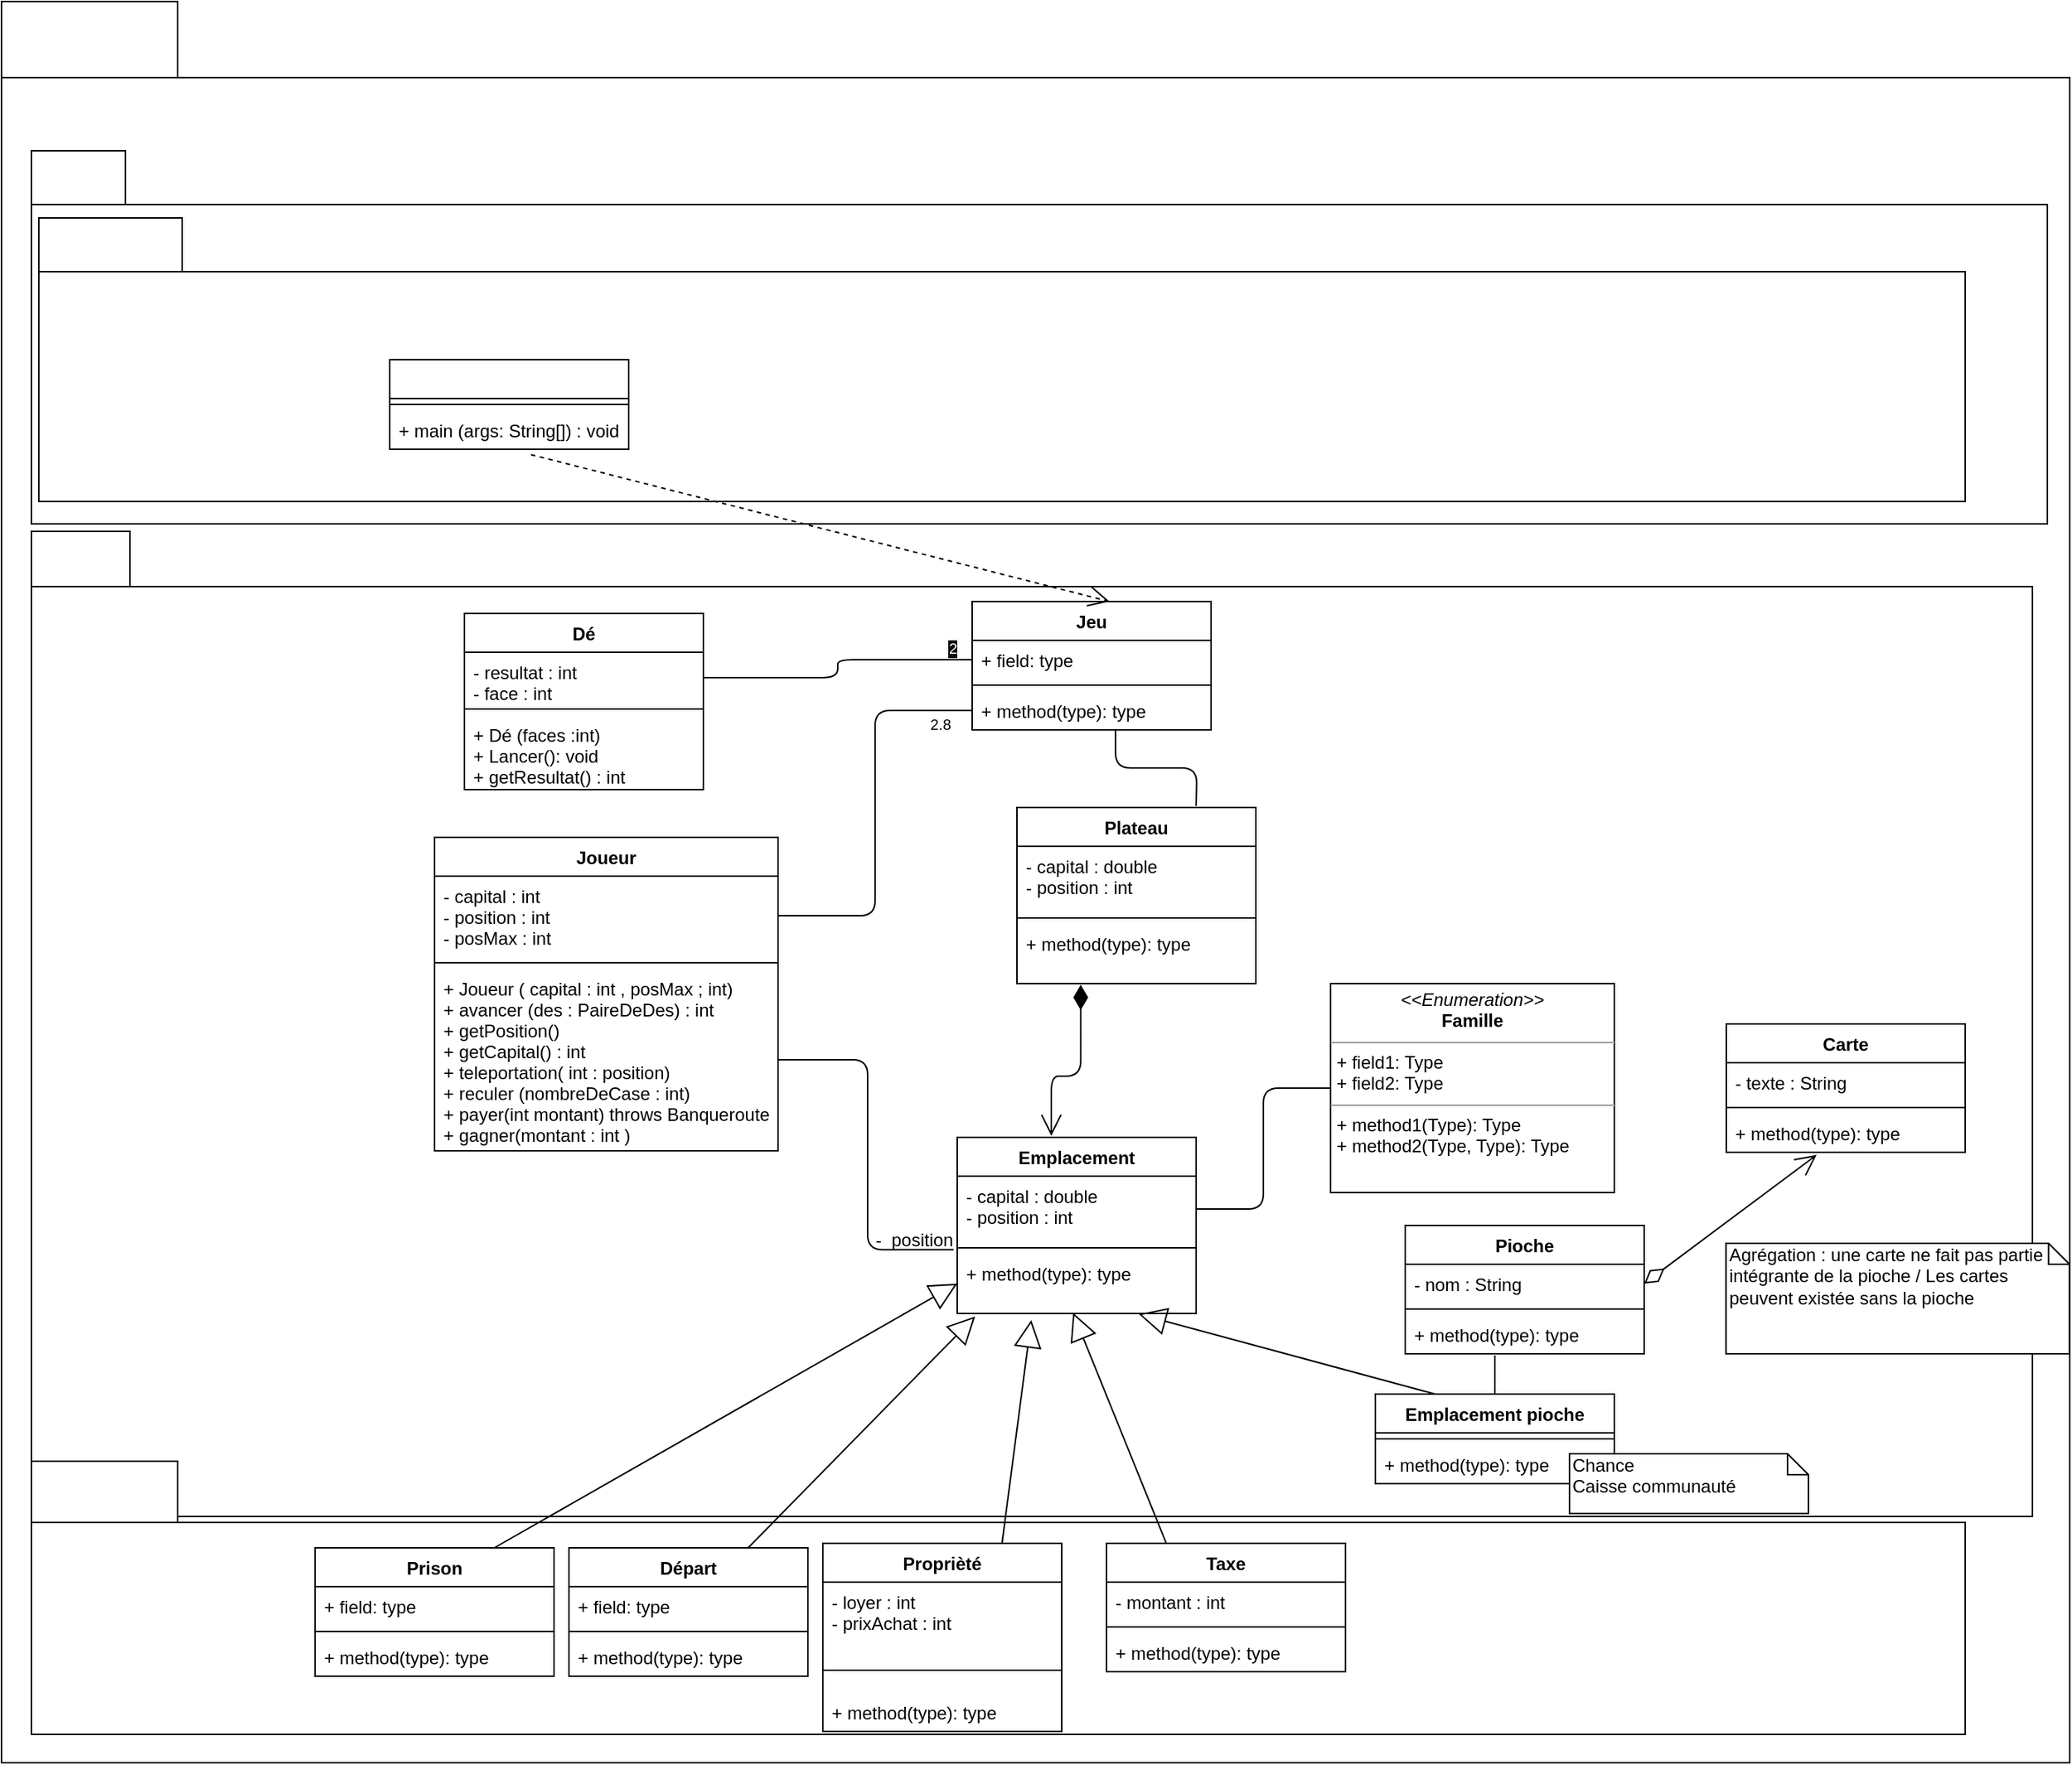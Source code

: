 <mxfile version="12.1.3" type="device" pages="1"><diagram id="yJIuYvoiSbzTvfBseqFA" name="Page-1"><mxGraphModel dx="1680" dy="1641" grid="1" gridSize="10" guides="1" tooltips="1" connect="1" arrows="1" fold="1" page="1" pageScale="1" pageWidth="827" pageHeight="1169" math="0" shadow="0"><root><mxCell id="0"/><mxCell id="1" parent="0"/><mxCell id="2_SB7IGa448R701Oob9r-57" value="&lt;font style=&quot;font-size: 20px&quot;&gt;Monopoly&lt;/font&gt;" style="shape=folder;fontStyle=1;spacingTop=10;tabWidth=108;tabHeight=51;tabPosition=left;html=1;labelBackgroundColor=none;fontColor=#FFFFFF;align=left;verticalAlign=top;horizontal=1;labelPosition=center;verticalLabelPosition=middle;" vertex="1" parent="1"><mxGeometry x="-310" y="-530" width="1385" height="1180" as="geometry"/></mxCell><mxCell id="2_SB7IGa448R701Oob9r-61" value="editions" style="shape=folder;fontStyle=1;spacingTop=10;tabWidth=63;tabHeight=36;tabPosition=left;html=1;labelBackgroundColor=none;fontColor=#FFFFFF;align=left;verticalAlign=top;" vertex="1" parent="1"><mxGeometry x="-290" y="-430" width="1350" height="250" as="geometry"/></mxCell><mxCell id="2_SB7IGa448R701Oob9r-62" value="legacy.console" style="shape=folder;fontStyle=1;spacingTop=10;tabWidth=96;tabHeight=36;tabPosition=left;html=1;labelBackgroundColor=none;fontColor=#FFFFFF;align=left;verticalAlign=top;" vertex="1" parent="1"><mxGeometry x="-285" y="-385" width="1290" height="190" as="geometry"/></mxCell><mxCell id="2_SB7IGa448R701Oob9r-60" value="core" style="shape=folder;fontStyle=1;spacingTop=10;tabWidth=61;tabHeight=37;tabPosition=left;html=1;labelBackgroundColor=none;fontColor=#FFFFFF;align=left;verticalAlign=top;" vertex="1" parent="1"><mxGeometry x="-290" y="-175" width="1340" height="660" as="geometry"/></mxCell><mxCell id="2_SB7IGa448R701Oob9r-59" value="editions.legacy" style="shape=folder;fontStyle=1;spacingTop=10;tabWidth=98;tabHeight=41;tabPosition=left;html=1;labelBackgroundColor=none;fontColor=#FFFFFF;align=left;verticalAlign=top;" vertex="1" parent="1"><mxGeometry x="-290" y="448" width="1295" height="183" as="geometry"/></mxCell><mxCell id="EnXiqCEj2sUJ20gjyvB5-1" value="Joueur" style="swimlane;fontStyle=1;align=center;verticalAlign=top;childLayout=stackLayout;horizontal=1;startSize=26;horizontalStack=0;resizeParent=1;resizeParentMax=0;resizeLast=0;collapsible=1;marginBottom=0;" parent="1" vertex="1"><mxGeometry x="-20" y="30" width="230" height="210" as="geometry"/></mxCell><mxCell id="EnXiqCEj2sUJ20gjyvB5-2" value="- capital : int&#10;- position : int&#10;- posMax : int " style="text;strokeColor=none;fillColor=none;align=left;verticalAlign=top;spacingLeft=4;spacingRight=4;overflow=hidden;rotatable=0;points=[[0,0.5],[1,0.5]];portConstraint=eastwest;" parent="EnXiqCEj2sUJ20gjyvB5-1" vertex="1"><mxGeometry y="26" width="230" height="54" as="geometry"/></mxCell><mxCell id="EnXiqCEj2sUJ20gjyvB5-3" value="" style="line;strokeWidth=1;fillColor=none;align=left;verticalAlign=middle;spacingTop=-1;spacingLeft=3;spacingRight=3;rotatable=0;labelPosition=right;points=[];portConstraint=eastwest;" parent="EnXiqCEj2sUJ20gjyvB5-1" vertex="1"><mxGeometry y="80" width="230" height="8" as="geometry"/></mxCell><mxCell id="EnXiqCEj2sUJ20gjyvB5-4" value="+ Joueur ( capital : int , posMax ; int)&#10;+ avancer (des : PaireDeDes) : int&#10;+ getPosition()&#10;+ getCapital() : int&#10;+ teleportation( int : position)&#10;+ reculer (nombreDeCase : int)&#10;+ payer(int montant) throws BanquerouteException&#10;+ gagner(montant : int )" style="text;strokeColor=none;fillColor=none;align=left;verticalAlign=top;spacingLeft=4;spacingRight=4;overflow=hidden;rotatable=0;points=[[0,0.5],[1,0.5]];portConstraint=eastwest;" parent="EnXiqCEj2sUJ20gjyvB5-1" vertex="1"><mxGeometry y="88" width="230" height="122" as="geometry"/></mxCell><mxCell id="EnXiqCEj2sUJ20gjyvB5-5" value="Plateau" style="swimlane;fontStyle=1;align=center;verticalAlign=top;childLayout=stackLayout;horizontal=1;startSize=26;horizontalStack=0;resizeParent=1;resizeParentMax=0;resizeLast=0;collapsible=1;marginBottom=0;" parent="1" vertex="1"><mxGeometry x="370" y="10" width="160" height="118" as="geometry"/></mxCell><mxCell id="EnXiqCEj2sUJ20gjyvB5-6" value="- capital : double&#10;- position : int " style="text;strokeColor=none;fillColor=none;align=left;verticalAlign=top;spacingLeft=4;spacingRight=4;overflow=hidden;rotatable=0;points=[[0,0.5],[1,0.5]];portConstraint=eastwest;" parent="EnXiqCEj2sUJ20gjyvB5-5" vertex="1"><mxGeometry y="26" width="160" height="44" as="geometry"/></mxCell><mxCell id="EnXiqCEj2sUJ20gjyvB5-7" value="" style="line;strokeWidth=1;fillColor=none;align=left;verticalAlign=middle;spacingTop=-1;spacingLeft=3;spacingRight=3;rotatable=0;labelPosition=right;points=[];portConstraint=eastwest;" parent="EnXiqCEj2sUJ20gjyvB5-5" vertex="1"><mxGeometry y="70" width="160" height="8" as="geometry"/></mxCell><mxCell id="EnXiqCEj2sUJ20gjyvB5-8" value="+ method(type): type" style="text;strokeColor=none;fillColor=none;align=left;verticalAlign=top;spacingLeft=4;spacingRight=4;overflow=hidden;rotatable=0;points=[[0,0.5],[1,0.5]];portConstraint=eastwest;" parent="EnXiqCEj2sUJ20gjyvB5-5" vertex="1"><mxGeometry y="78" width="160" height="40" as="geometry"/></mxCell><mxCell id="EnXiqCEj2sUJ20gjyvB5-9" value="Emplacement" style="swimlane;fontStyle=1;align=center;verticalAlign=top;childLayout=stackLayout;horizontal=1;startSize=26;horizontalStack=0;resizeParent=1;resizeParentMax=0;resizeLast=0;collapsible=1;marginBottom=0;" parent="1" vertex="1"><mxGeometry x="330" y="231" width="160" height="118" as="geometry"/></mxCell><mxCell id="EnXiqCEj2sUJ20gjyvB5-10" value="- capital : double&#10;- position : int " style="text;strokeColor=none;fillColor=none;align=left;verticalAlign=top;spacingLeft=4;spacingRight=4;overflow=hidden;rotatable=0;points=[[0,0.5],[1,0.5]];portConstraint=eastwest;" parent="EnXiqCEj2sUJ20gjyvB5-9" vertex="1"><mxGeometry y="26" width="160" height="44" as="geometry"/></mxCell><mxCell id="EnXiqCEj2sUJ20gjyvB5-11" value="" style="line;strokeWidth=1;fillColor=none;align=left;verticalAlign=middle;spacingTop=-1;spacingLeft=3;spacingRight=3;rotatable=0;labelPosition=right;points=[];portConstraint=eastwest;" parent="EnXiqCEj2sUJ20gjyvB5-9" vertex="1"><mxGeometry y="70" width="160" height="8" as="geometry"/></mxCell><mxCell id="EnXiqCEj2sUJ20gjyvB5-12" value="+ method(type): type" style="text;strokeColor=none;fillColor=none;align=left;verticalAlign=top;spacingLeft=4;spacingRight=4;overflow=hidden;rotatable=0;points=[[0,0.5],[1,0.5]];portConstraint=eastwest;" parent="EnXiqCEj2sUJ20gjyvB5-9" vertex="1"><mxGeometry y="78" width="160" height="40" as="geometry"/></mxCell><mxCell id="EnXiqCEj2sUJ20gjyvB5-17" value="" style="endArrow=open;html=1;endSize=12;startArrow=diamondThin;startSize=14;startFill=1;edgeStyle=orthogonalEdgeStyle;align=left;verticalAlign=bottom;exitX=0.267;exitY=1.02;exitDx=0;exitDy=0;exitPerimeter=0;" parent="1" source="EnXiqCEj2sUJ20gjyvB5-8" edge="1"><mxGeometry x="0.074" y="45" relative="1" as="geometry"><mxPoint x="400" y="180" as="sourcePoint"/><mxPoint x="393" y="230" as="targetPoint"/><Array as="points"><mxPoint x="413" y="190"/><mxPoint x="393" y="190"/></Array><mxPoint x="-5" y="-20" as="offset"/></mxGeometry></mxCell><mxCell id="EnXiqCEj2sUJ20gjyvB5-19" value="&amp;nbsp;-&amp;nbsp;&amp;nbsp;position" style="text;html=1;resizable=0;points=[];autosize=1;align=left;verticalAlign=top;spacingTop=-4;" parent="1" vertex="1"><mxGeometry x="270" y="290" width="70" height="20" as="geometry"/></mxCell><mxCell id="EnXiqCEj2sUJ20gjyvB5-22" value="" style="endArrow=none;html=1;edgeStyle=orthogonalEdgeStyle;entryX=-0.015;entryY=-0.07;entryDx=0;entryDy=0;entryPerimeter=0;exitX=1;exitY=0.5;exitDx=0;exitDy=0;" parent="1" source="EnXiqCEj2sUJ20gjyvB5-4" target="EnXiqCEj2sUJ20gjyvB5-12" edge="1"><mxGeometry relative="1" as="geometry"><mxPoint x="40" y="420" as="sourcePoint"/><mxPoint x="200" y="420" as="targetPoint"/></mxGeometry></mxCell><mxCell id="EnXiqCEj2sUJ20gjyvB5-26" value="&lt;p style=&quot;margin: 0px ; margin-top: 4px ; text-align: center&quot;&gt;&lt;i&gt;&amp;lt;&amp;lt;Enumeration&amp;gt;&amp;gt;&lt;/i&gt;&lt;br&gt;&lt;b&gt;Famille&lt;/b&gt;&lt;/p&gt;&lt;hr size=&quot;1&quot;&gt;&lt;p style=&quot;margin: 0px ; margin-left: 4px&quot;&gt;+ field1: Type&lt;br&gt;+ field2: Type&lt;/p&gt;&lt;hr size=&quot;1&quot;&gt;&lt;p style=&quot;margin: 0px ; margin-left: 4px&quot;&gt;+ method1(Type): Type&lt;br&gt;+ method2(Type, Type): Type&lt;/p&gt;" style="verticalAlign=top;align=left;overflow=fill;fontSize=12;fontFamily=Helvetica;html=1;" parent="1" vertex="1"><mxGeometry x="580" y="128" width="190" height="140" as="geometry"/></mxCell><mxCell id="EnXiqCEj2sUJ20gjyvB5-27" value="" style="endArrow=none;html=1;edgeStyle=orthogonalEdgeStyle;entryX=0;entryY=0.5;entryDx=0;entryDy=0;exitX=1;exitY=0.5;exitDx=0;exitDy=0;" parent="1" source="EnXiqCEj2sUJ20gjyvB5-10" target="EnXiqCEj2sUJ20gjyvB5-26" edge="1"><mxGeometry relative="1" as="geometry"><mxPoint x="20" y="420" as="sourcePoint"/><mxPoint x="180" y="420" as="targetPoint"/></mxGeometry></mxCell><mxCell id="EnXiqCEj2sUJ20gjyvB5-30" value="Prison" style="swimlane;fontStyle=1;align=center;verticalAlign=top;childLayout=stackLayout;horizontal=1;startSize=26;horizontalStack=0;resizeParent=1;resizeParentMax=0;resizeLast=0;collapsible=1;marginBottom=0;" parent="1" vertex="1"><mxGeometry x="-100" y="506" width="160" height="86" as="geometry"/></mxCell><mxCell id="EnXiqCEj2sUJ20gjyvB5-31" value="+ field: type" style="text;strokeColor=none;fillColor=none;align=left;verticalAlign=top;spacingLeft=4;spacingRight=4;overflow=hidden;rotatable=0;points=[[0,0.5],[1,0.5]];portConstraint=eastwest;" parent="EnXiqCEj2sUJ20gjyvB5-30" vertex="1"><mxGeometry y="26" width="160" height="26" as="geometry"/></mxCell><mxCell id="EnXiqCEj2sUJ20gjyvB5-32" value="" style="line;strokeWidth=1;fillColor=none;align=left;verticalAlign=middle;spacingTop=-1;spacingLeft=3;spacingRight=3;rotatable=0;labelPosition=right;points=[];portConstraint=eastwest;" parent="EnXiqCEj2sUJ20gjyvB5-30" vertex="1"><mxGeometry y="52" width="160" height="8" as="geometry"/></mxCell><mxCell id="EnXiqCEj2sUJ20gjyvB5-33" value="+ method(type): type" style="text;strokeColor=none;fillColor=none;align=left;verticalAlign=top;spacingLeft=4;spacingRight=4;overflow=hidden;rotatable=0;points=[[0,0.5],[1,0.5]];portConstraint=eastwest;" parent="EnXiqCEj2sUJ20gjyvB5-30" vertex="1"><mxGeometry y="60" width="160" height="26" as="geometry"/></mxCell><mxCell id="EnXiqCEj2sUJ20gjyvB5-34" value="Départ" style="swimlane;fontStyle=1;align=center;verticalAlign=top;childLayout=stackLayout;horizontal=1;startSize=26;horizontalStack=0;resizeParent=1;resizeParentMax=0;resizeLast=0;collapsible=1;marginBottom=0;" parent="1" vertex="1"><mxGeometry x="70" y="506" width="160" height="86" as="geometry"/></mxCell><mxCell id="EnXiqCEj2sUJ20gjyvB5-35" value="+ field: type" style="text;strokeColor=none;fillColor=none;align=left;verticalAlign=top;spacingLeft=4;spacingRight=4;overflow=hidden;rotatable=0;points=[[0,0.5],[1,0.5]];portConstraint=eastwest;" parent="EnXiqCEj2sUJ20gjyvB5-34" vertex="1"><mxGeometry y="26" width="160" height="26" as="geometry"/></mxCell><mxCell id="EnXiqCEj2sUJ20gjyvB5-36" value="" style="line;strokeWidth=1;fillColor=none;align=left;verticalAlign=middle;spacingTop=-1;spacingLeft=3;spacingRight=3;rotatable=0;labelPosition=right;points=[];portConstraint=eastwest;" parent="EnXiqCEj2sUJ20gjyvB5-34" vertex="1"><mxGeometry y="52" width="160" height="8" as="geometry"/></mxCell><mxCell id="EnXiqCEj2sUJ20gjyvB5-37" value="+ method(type): type" style="text;strokeColor=none;fillColor=none;align=left;verticalAlign=top;spacingLeft=4;spacingRight=4;overflow=hidden;rotatable=0;points=[[0,0.5],[1,0.5]];portConstraint=eastwest;" parent="EnXiqCEj2sUJ20gjyvB5-34" vertex="1"><mxGeometry y="60" width="160" height="26" as="geometry"/></mxCell><mxCell id="EnXiqCEj2sUJ20gjyvB5-38" value="Taxe" style="swimlane;fontStyle=1;align=center;verticalAlign=top;childLayout=stackLayout;horizontal=1;startSize=26;horizontalStack=0;resizeParent=1;resizeParentMax=0;resizeLast=0;collapsible=1;marginBottom=0;" parent="1" vertex="1"><mxGeometry x="430" y="503" width="160" height="86" as="geometry"><mxRectangle x="90" y="500" width="80" height="26" as="alternateBounds"/></mxGeometry></mxCell><mxCell id="EnXiqCEj2sUJ20gjyvB5-39" value="- montant : int" style="text;strokeColor=none;fillColor=none;align=left;verticalAlign=top;spacingLeft=4;spacingRight=4;overflow=hidden;rotatable=0;points=[[0,0.5],[1,0.5]];portConstraint=eastwest;" parent="EnXiqCEj2sUJ20gjyvB5-38" vertex="1"><mxGeometry y="26" width="160" height="26" as="geometry"/></mxCell><mxCell id="EnXiqCEj2sUJ20gjyvB5-40" value="" style="line;strokeWidth=1;fillColor=none;align=left;verticalAlign=middle;spacingTop=-1;spacingLeft=3;spacingRight=3;rotatable=0;labelPosition=right;points=[];portConstraint=eastwest;" parent="EnXiqCEj2sUJ20gjyvB5-38" vertex="1"><mxGeometry y="52" width="160" height="8" as="geometry"/></mxCell><mxCell id="EnXiqCEj2sUJ20gjyvB5-41" value="+ method(type): type" style="text;strokeColor=none;fillColor=none;align=left;verticalAlign=top;spacingLeft=4;spacingRight=4;overflow=hidden;rotatable=0;points=[[0,0.5],[1,0.5]];portConstraint=eastwest;" parent="EnXiqCEj2sUJ20gjyvB5-38" vertex="1"><mxGeometry y="60" width="160" height="26" as="geometry"/></mxCell><mxCell id="2_SB7IGa448R701Oob9r-1" value="Pioche" style="swimlane;fontStyle=1;align=center;verticalAlign=top;childLayout=stackLayout;horizontal=1;startSize=26;horizontalStack=0;resizeParent=1;resizeParentMax=0;resizeLast=0;collapsible=1;marginBottom=0;" vertex="1" parent="1"><mxGeometry x="630" y="290" width="160" height="86" as="geometry"><mxRectangle x="90" y="500" width="80" height="26" as="alternateBounds"/></mxGeometry></mxCell><mxCell id="2_SB7IGa448R701Oob9r-2" value="- nom : String" style="text;strokeColor=none;fillColor=none;align=left;verticalAlign=top;spacingLeft=4;spacingRight=4;overflow=hidden;rotatable=0;points=[[0,0.5],[1,0.5]];portConstraint=eastwest;" vertex="1" parent="2_SB7IGa448R701Oob9r-1"><mxGeometry y="26" width="160" height="26" as="geometry"/></mxCell><mxCell id="2_SB7IGa448R701Oob9r-3" value="" style="line;strokeWidth=1;fillColor=none;align=left;verticalAlign=middle;spacingTop=-1;spacingLeft=3;spacingRight=3;rotatable=0;labelPosition=right;points=[];portConstraint=eastwest;" vertex="1" parent="2_SB7IGa448R701Oob9r-1"><mxGeometry y="52" width="160" height="8" as="geometry"/></mxCell><mxCell id="2_SB7IGa448R701Oob9r-4" value="+ method(type): type" style="text;strokeColor=none;fillColor=none;align=left;verticalAlign=top;spacingLeft=4;spacingRight=4;overflow=hidden;rotatable=0;points=[[0,0.5],[1,0.5]];portConstraint=eastwest;" vertex="1" parent="2_SB7IGa448R701Oob9r-1"><mxGeometry y="60" width="160" height="26" as="geometry"/></mxCell><mxCell id="2_SB7IGa448R701Oob9r-5" value="Proprièté" style="swimlane;fontStyle=1;align=center;verticalAlign=top;childLayout=stackLayout;horizontal=1;startSize=26;horizontalStack=0;resizeParent=1;resizeParentMax=0;resizeLast=0;collapsible=1;marginBottom=0;" vertex="1" parent="1"><mxGeometry x="240" y="503" width="160" height="126" as="geometry"><mxRectangle x="90" y="500" width="80" height="26" as="alternateBounds"/></mxGeometry></mxCell><mxCell id="2_SB7IGa448R701Oob9r-6" value="- loyer : int&#10;- prixAchat : int" style="text;strokeColor=none;fillColor=none;align=left;verticalAlign=top;spacingLeft=4;spacingRight=4;overflow=hidden;rotatable=0;points=[[0,0.5],[1,0.5]];portConstraint=eastwest;" vertex="1" parent="2_SB7IGa448R701Oob9r-5"><mxGeometry y="26" width="160" height="44" as="geometry"/></mxCell><mxCell id="2_SB7IGa448R701Oob9r-7" value="" style="line;strokeWidth=1;fillColor=none;align=left;verticalAlign=middle;spacingTop=-1;spacingLeft=3;spacingRight=3;rotatable=0;labelPosition=right;points=[];portConstraint=eastwest;" vertex="1" parent="2_SB7IGa448R701Oob9r-5"><mxGeometry y="70" width="160" height="30" as="geometry"/></mxCell><mxCell id="2_SB7IGa448R701Oob9r-8" value="+ method(type): type" style="text;strokeColor=none;fillColor=none;align=left;verticalAlign=top;spacingLeft=4;spacingRight=4;overflow=hidden;rotatable=0;points=[[0,0.5],[1,0.5]];portConstraint=eastwest;" vertex="1" parent="2_SB7IGa448R701Oob9r-5"><mxGeometry y="100" width="160" height="26" as="geometry"/></mxCell><mxCell id="2_SB7IGa448R701Oob9r-9" value="" style="endArrow=block;endSize=16;endFill=0;html=1;entryX=0;entryY=0.5;entryDx=0;entryDy=0;exitX=0.75;exitY=0;exitDx=0;exitDy=0;" edge="1" parent="1" source="EnXiqCEj2sUJ20gjyvB5-30" target="EnXiqCEj2sUJ20gjyvB5-12"><mxGeometry x="-0.805" y="38" width="160" relative="1" as="geometry"><mxPoint x="40" y="610" as="sourcePoint"/><mxPoint x="200" y="610" as="targetPoint"/><mxPoint as="offset"/></mxGeometry></mxCell><mxCell id="2_SB7IGa448R701Oob9r-10" value="" style="endArrow=block;endSize=16;endFill=0;html=1;entryX=0.31;entryY=1.11;entryDx=0;entryDy=0;entryPerimeter=0;exitX=0.75;exitY=0;exitDx=0;exitDy=0;" edge="1" parent="1" source="2_SB7IGa448R701Oob9r-5" target="EnXiqCEj2sUJ20gjyvB5-12"><mxGeometry x="-0.805" y="38" width="160" relative="1" as="geometry"><mxPoint x="170" y="390" as="sourcePoint"/><mxPoint x="340" y="360" as="targetPoint"/><mxPoint as="offset"/></mxGeometry></mxCell><mxCell id="2_SB7IGa448R701Oob9r-11" value="Carte" style="swimlane;fontStyle=1;align=center;verticalAlign=top;childLayout=stackLayout;horizontal=1;startSize=26;horizontalStack=0;resizeParent=1;resizeParentMax=0;resizeLast=0;collapsible=1;marginBottom=0;" vertex="1" parent="1"><mxGeometry x="845" y="155" width="160" height="86" as="geometry"/></mxCell><mxCell id="2_SB7IGa448R701Oob9r-12" value="- texte : String" style="text;strokeColor=none;fillColor=none;align=left;verticalAlign=top;spacingLeft=4;spacingRight=4;overflow=hidden;rotatable=0;points=[[0,0.5],[1,0.5]];portConstraint=eastwest;" vertex="1" parent="2_SB7IGa448R701Oob9r-11"><mxGeometry y="26" width="160" height="26" as="geometry"/></mxCell><mxCell id="2_SB7IGa448R701Oob9r-13" value="" style="line;strokeWidth=1;fillColor=none;align=left;verticalAlign=middle;spacingTop=-1;spacingLeft=3;spacingRight=3;rotatable=0;labelPosition=right;points=[];portConstraint=eastwest;" vertex="1" parent="2_SB7IGa448R701Oob9r-11"><mxGeometry y="52" width="160" height="8" as="geometry"/></mxCell><mxCell id="2_SB7IGa448R701Oob9r-14" value="+ method(type): type" style="text;strokeColor=none;fillColor=none;align=left;verticalAlign=top;spacingLeft=4;spacingRight=4;overflow=hidden;rotatable=0;points=[[0,0.5],[1,0.5]];portConstraint=eastwest;" vertex="1" parent="2_SB7IGa448R701Oob9r-11"><mxGeometry y="60" width="160" height="26" as="geometry"/></mxCell><mxCell id="2_SB7IGa448R701Oob9r-16" value="Emplacement pioche" style="swimlane;fontStyle=1;align=center;verticalAlign=top;childLayout=stackLayout;horizontal=1;startSize=26;horizontalStack=0;resizeParent=1;resizeParentMax=0;resizeLast=0;collapsible=1;marginBottom=0;" vertex="1" parent="1"><mxGeometry x="610" y="403" width="160" height="60" as="geometry"><mxRectangle x="90" y="500" width="80" height="26" as="alternateBounds"/></mxGeometry></mxCell><mxCell id="2_SB7IGa448R701Oob9r-18" value="" style="line;strokeWidth=1;fillColor=none;align=left;verticalAlign=middle;spacingTop=-1;spacingLeft=3;spacingRight=3;rotatable=0;labelPosition=right;points=[];portConstraint=eastwest;" vertex="1" parent="2_SB7IGa448R701Oob9r-16"><mxGeometry y="26" width="160" height="8" as="geometry"/></mxCell><mxCell id="2_SB7IGa448R701Oob9r-19" value="+ method(type): type" style="text;strokeColor=none;fillColor=none;align=left;verticalAlign=top;spacingLeft=4;spacingRight=4;overflow=hidden;rotatable=0;points=[[0,0.5],[1,0.5]];portConstraint=eastwest;" vertex="1" parent="2_SB7IGa448R701Oob9r-16"><mxGeometry y="34" width="160" height="26" as="geometry"/></mxCell><mxCell id="2_SB7IGa448R701Oob9r-22" value="" style="endArrow=block;endSize=16;endFill=0;html=1;exitX=0.75;exitY=0;exitDx=0;exitDy=0;entryX=0.075;entryY=1.05;entryDx=0;entryDy=0;entryPerimeter=0;" edge="1" parent="1" source="EnXiqCEj2sUJ20gjyvB5-34" target="EnXiqCEj2sUJ20gjyvB5-12"><mxGeometry x="-0.805" y="38" width="160" relative="1" as="geometry"><mxPoint x="130" y="380" as="sourcePoint"/><mxPoint x="340" y="360" as="targetPoint"/><mxPoint as="offset"/></mxGeometry></mxCell><mxCell id="2_SB7IGa448R701Oob9r-23" value="" style="endArrow=open;html=1;endSize=12;startArrow=diamondThin;startSize=14;startFill=0;align=left;verticalAlign=bottom;exitX=1;exitY=0.5;exitDx=0;exitDy=0;entryX=0.378;entryY=1.069;entryDx=0;entryDy=0;entryPerimeter=0;" edge="1" parent="1" source="2_SB7IGa448R701Oob9r-2" target="2_SB7IGa448R701Oob9r-14"><mxGeometry x="-0.903" y="43" relative="1" as="geometry"><mxPoint x="10" y="620" as="sourcePoint"/><mxPoint x="170" y="620" as="targetPoint"/><mxPoint as="offset"/></mxGeometry></mxCell><mxCell id="2_SB7IGa448R701Oob9r-24" value="Agrégation : une carte ne fait pas partie intégrante de la pioche / Les cartes peuvent existée sans la pioche&amp;nbsp;" style="shape=note;whiteSpace=wrap;html=1;size=14;verticalAlign=top;align=left;spacingTop=-6;" vertex="1" parent="1"><mxGeometry x="844.8" y="302" width="230" height="74" as="geometry"/></mxCell><mxCell id="2_SB7IGa448R701Oob9r-25" value="" style="endArrow=block;endSize=16;endFill=0;html=1;entryX=0.485;entryY=0.99;entryDx=0;entryDy=0;entryPerimeter=0;exitX=0.25;exitY=0;exitDx=0;exitDy=0;" edge="1" parent="1" source="EnXiqCEj2sUJ20gjyvB5-38" target="EnXiqCEj2sUJ20gjyvB5-12"><mxGeometry x="-0.805" y="38" width="160" relative="1" as="geometry"><mxPoint x="330" y="513" as="sourcePoint"/><mxPoint x="361.6" y="358.6" as="targetPoint"/><mxPoint as="offset"/></mxGeometry></mxCell><mxCell id="2_SB7IGa448R701Oob9r-26" value="" style="endArrow=block;endSize=16;endFill=0;html=1;entryX=0.76;entryY=1.01;entryDx=0;entryDy=0;entryPerimeter=0;exitX=0.25;exitY=0;exitDx=0;exitDy=0;" edge="1" parent="1" source="2_SB7IGa448R701Oob9r-16" target="EnXiqCEj2sUJ20gjyvB5-12"><mxGeometry x="-0.805" y="38" width="160" relative="1" as="geometry"><mxPoint x="480" y="540" as="sourcePoint"/><mxPoint x="400" y="363.4" as="targetPoint"/><mxPoint as="offset"/></mxGeometry></mxCell><mxCell id="2_SB7IGa448R701Oob9r-27" value="" style="endArrow=none;html=1;edgeStyle=orthogonalEdgeStyle;entryX=0.375;entryY=1.038;entryDx=0;entryDy=0;entryPerimeter=0;exitX=0.5;exitY=0;exitDx=0;exitDy=0;" edge="1" parent="1" source="2_SB7IGa448R701Oob9r-16" target="2_SB7IGa448R701Oob9r-4"><mxGeometry relative="1" as="geometry"><mxPoint x="10" y="690" as="sourcePoint"/><mxPoint x="170" y="690" as="targetPoint"/></mxGeometry></mxCell><mxCell id="2_SB7IGa448R701Oob9r-28" value="" style="resizable=0;html=1;align=left;verticalAlign=bottom;labelBackgroundColor=#ffffff;fontSize=10;" connectable="0" vertex="1" parent="2_SB7IGa448R701Oob9r-27"><mxGeometry x="-1" relative="1" as="geometry"/></mxCell><mxCell id="2_SB7IGa448R701Oob9r-29" value="" style="resizable=0;html=1;align=right;verticalAlign=bottom;labelBackgroundColor=#ffffff;fontSize=10;" connectable="0" vertex="1" parent="2_SB7IGa448R701Oob9r-27"><mxGeometry x="1" relative="1" as="geometry"/></mxCell><mxCell id="2_SB7IGa448R701Oob9r-30" value="Dé" style="swimlane;fontStyle=1;align=center;verticalAlign=top;childLayout=stackLayout;horizontal=1;startSize=26;horizontalStack=0;resizeParent=1;resizeParentMax=0;resizeLast=0;collapsible=1;marginBottom=0;" vertex="1" parent="1"><mxGeometry y="-120" width="160" height="118" as="geometry"/></mxCell><mxCell id="2_SB7IGa448R701Oob9r-31" value="- resultat : int&#10;- face : int" style="text;strokeColor=none;fillColor=none;align=left;verticalAlign=top;spacingLeft=4;spacingRight=4;overflow=hidden;rotatable=0;points=[[0,0.5],[1,0.5]];portConstraint=eastwest;" vertex="1" parent="2_SB7IGa448R701Oob9r-30"><mxGeometry y="26" width="160" height="34" as="geometry"/></mxCell><mxCell id="2_SB7IGa448R701Oob9r-32" value="" style="line;strokeWidth=1;fillColor=none;align=left;verticalAlign=middle;spacingTop=-1;spacingLeft=3;spacingRight=3;rotatable=0;labelPosition=right;points=[];portConstraint=eastwest;" vertex="1" parent="2_SB7IGa448R701Oob9r-30"><mxGeometry y="60" width="160" height="8" as="geometry"/></mxCell><mxCell id="2_SB7IGa448R701Oob9r-33" value="+ Dé (faces :int)&#10;+ Lancer(): void&#10;+ getResultat() : int" style="text;strokeColor=none;fillColor=none;align=left;verticalAlign=top;spacingLeft=4;spacingRight=4;overflow=hidden;rotatable=0;points=[[0,0.5],[1,0.5]];portConstraint=eastwest;" vertex="1" parent="2_SB7IGa448R701Oob9r-30"><mxGeometry y="68" width="160" height="50" as="geometry"/></mxCell><mxCell id="2_SB7IGa448R701Oob9r-34" value="Jeu" style="swimlane;fontStyle=1;align=center;verticalAlign=top;childLayout=stackLayout;horizontal=1;startSize=26;horizontalStack=0;resizeParent=1;resizeParentMax=0;resizeLast=0;collapsible=1;marginBottom=0;" vertex="1" parent="1"><mxGeometry x="340" y="-128" width="160" height="86" as="geometry"/></mxCell><mxCell id="2_SB7IGa448R701Oob9r-35" value="+ field: type" style="text;strokeColor=none;fillColor=none;align=left;verticalAlign=top;spacingLeft=4;spacingRight=4;overflow=hidden;rotatable=0;points=[[0,0.5],[1,0.5]];portConstraint=eastwest;" vertex="1" parent="2_SB7IGa448R701Oob9r-34"><mxGeometry y="26" width="160" height="26" as="geometry"/></mxCell><mxCell id="2_SB7IGa448R701Oob9r-36" value="" style="line;strokeWidth=1;fillColor=none;align=left;verticalAlign=middle;spacingTop=-1;spacingLeft=3;spacingRight=3;rotatable=0;labelPosition=right;points=[];portConstraint=eastwest;" vertex="1" parent="2_SB7IGa448R701Oob9r-34"><mxGeometry y="52" width="160" height="8" as="geometry"/></mxCell><mxCell id="2_SB7IGa448R701Oob9r-37" value="+ method(type): type" style="text;strokeColor=none;fillColor=none;align=left;verticalAlign=top;spacingLeft=4;spacingRight=4;overflow=hidden;rotatable=0;points=[[0,0.5],[1,0.5]];portConstraint=eastwest;" vertex="1" parent="2_SB7IGa448R701Oob9r-34"><mxGeometry y="60" width="160" height="26" as="geometry"/></mxCell><mxCell id="2_SB7IGa448R701Oob9r-43" value="" style="endArrow=none;html=1;edgeStyle=orthogonalEdgeStyle;exitX=1;exitY=0.5;exitDx=0;exitDy=0;entryX=0;entryY=0.5;entryDx=0;entryDy=0;" edge="1" parent="1" source="2_SB7IGa448R701Oob9r-31" target="2_SB7IGa448R701Oob9r-35"><mxGeometry relative="1" as="geometry"><mxPoint x="10" y="650" as="sourcePoint"/><mxPoint x="170" y="650" as="targetPoint"/></mxGeometry></mxCell><mxCell id="2_SB7IGa448R701Oob9r-45" value="&lt;font&gt;2&lt;/font&gt;" style="resizable=0;html=1;align=right;verticalAlign=bottom;labelBackgroundColor=#080808;fontSize=10;fontColor=#FFFFFF;" connectable="0" vertex="1" parent="2_SB7IGa448R701Oob9r-43"><mxGeometry x="1" relative="1" as="geometry"><mxPoint x="-10" as="offset"/></mxGeometry></mxCell><mxCell id="2_SB7IGa448R701Oob9r-46" value="" style="endArrow=none;html=1;edgeStyle=orthogonalEdgeStyle;fontColor=#FFFFFF;entryX=1;entryY=0.25;entryDx=0;entryDy=0;" edge="1" parent="1" source="2_SB7IGa448R701Oob9r-37" target="EnXiqCEj2sUJ20gjyvB5-1"><mxGeometry relative="1" as="geometry"><mxPoint x="290" y="-77" as="sourcePoint"/><mxPoint x="170" y="650" as="targetPoint"/></mxGeometry></mxCell><mxCell id="2_SB7IGa448R701Oob9r-47" value="2.8" style="resizable=0;html=1;align=left;verticalAlign=bottom;labelBackgroundColor=none;fontSize=10;" connectable="0" vertex="1" parent="2_SB7IGa448R701Oob9r-46"><mxGeometry x="-1" relative="1" as="geometry"><mxPoint x="-30" y="17" as="offset"/></mxGeometry></mxCell><mxCell id="2_SB7IGa448R701Oob9r-51" value="" style="endArrow=none;html=1;edgeStyle=orthogonalEdgeStyle;entryX=0.6;entryY=1.015;entryDx=0;entryDy=0;entryPerimeter=0;" edge="1" parent="1" target="2_SB7IGa448R701Oob9r-37"><mxGeometry relative="1" as="geometry"><mxPoint x="490" y="9" as="sourcePoint"/><mxPoint x="755" as="targetPoint"/></mxGeometry></mxCell><mxCell id="2_SB7IGa448R701Oob9r-52" value="Main" style="swimlane;fontStyle=1;align=center;verticalAlign=top;childLayout=stackLayout;horizontal=1;startSize=26;horizontalStack=0;resizeParent=1;resizeParentMax=0;resizeLast=0;collapsible=1;marginBottom=0;labelBackgroundColor=none;fontColor=#FFFFFF;" vertex="1" parent="1"><mxGeometry x="-50" y="-290" width="160" height="60" as="geometry"/></mxCell><mxCell id="2_SB7IGa448R701Oob9r-54" value="" style="line;strokeWidth=1;fillColor=none;align=left;verticalAlign=middle;spacingTop=-1;spacingLeft=3;spacingRight=3;rotatable=0;labelPosition=right;points=[];portConstraint=eastwest;" vertex="1" parent="2_SB7IGa448R701Oob9r-52"><mxGeometry y="26" width="160" height="8" as="geometry"/></mxCell><mxCell id="2_SB7IGa448R701Oob9r-55" value="+ main (args: String[]) : void" style="text;strokeColor=none;fillColor=none;align=left;verticalAlign=top;spacingLeft=4;spacingRight=4;overflow=hidden;rotatable=0;points=[[0,0.5],[1,0.5]];portConstraint=eastwest;" vertex="1" parent="2_SB7IGa448R701Oob9r-52"><mxGeometry y="34" width="160" height="26" as="geometry"/></mxCell><mxCell id="2_SB7IGa448R701Oob9r-56" value="" style="endArrow=open;endSize=12;dashed=1;html=1;fontColor=#FFFFFF;entryX=0.575;entryY=0;entryDx=0;entryDy=0;entryPerimeter=0;exitX=0.591;exitY=1.138;exitDx=0;exitDy=0;exitPerimeter=0;" edge="1" parent="1" source="2_SB7IGa448R701Oob9r-55" target="2_SB7IGa448R701Oob9r-34"><mxGeometry x="-0.492" y="54" width="160" relative="1" as="geometry"><mxPoint x="180" y="-280.5" as="sourcePoint"/><mxPoint x="340" y="-280.5" as="targetPoint"/><mxPoint as="offset"/></mxGeometry></mxCell><mxCell id="2_SB7IGa448R701Oob9r-21" value="Chance&lt;br&gt;Caisse communauté" style="shape=note;whiteSpace=wrap;html=1;size=14;verticalAlign=top;align=left;spacingTop=-6;" vertex="1" parent="1"><mxGeometry x="740" y="443" width="160" height="40" as="geometry"/></mxCell></root></mxGraphModel></diagram></mxfile>